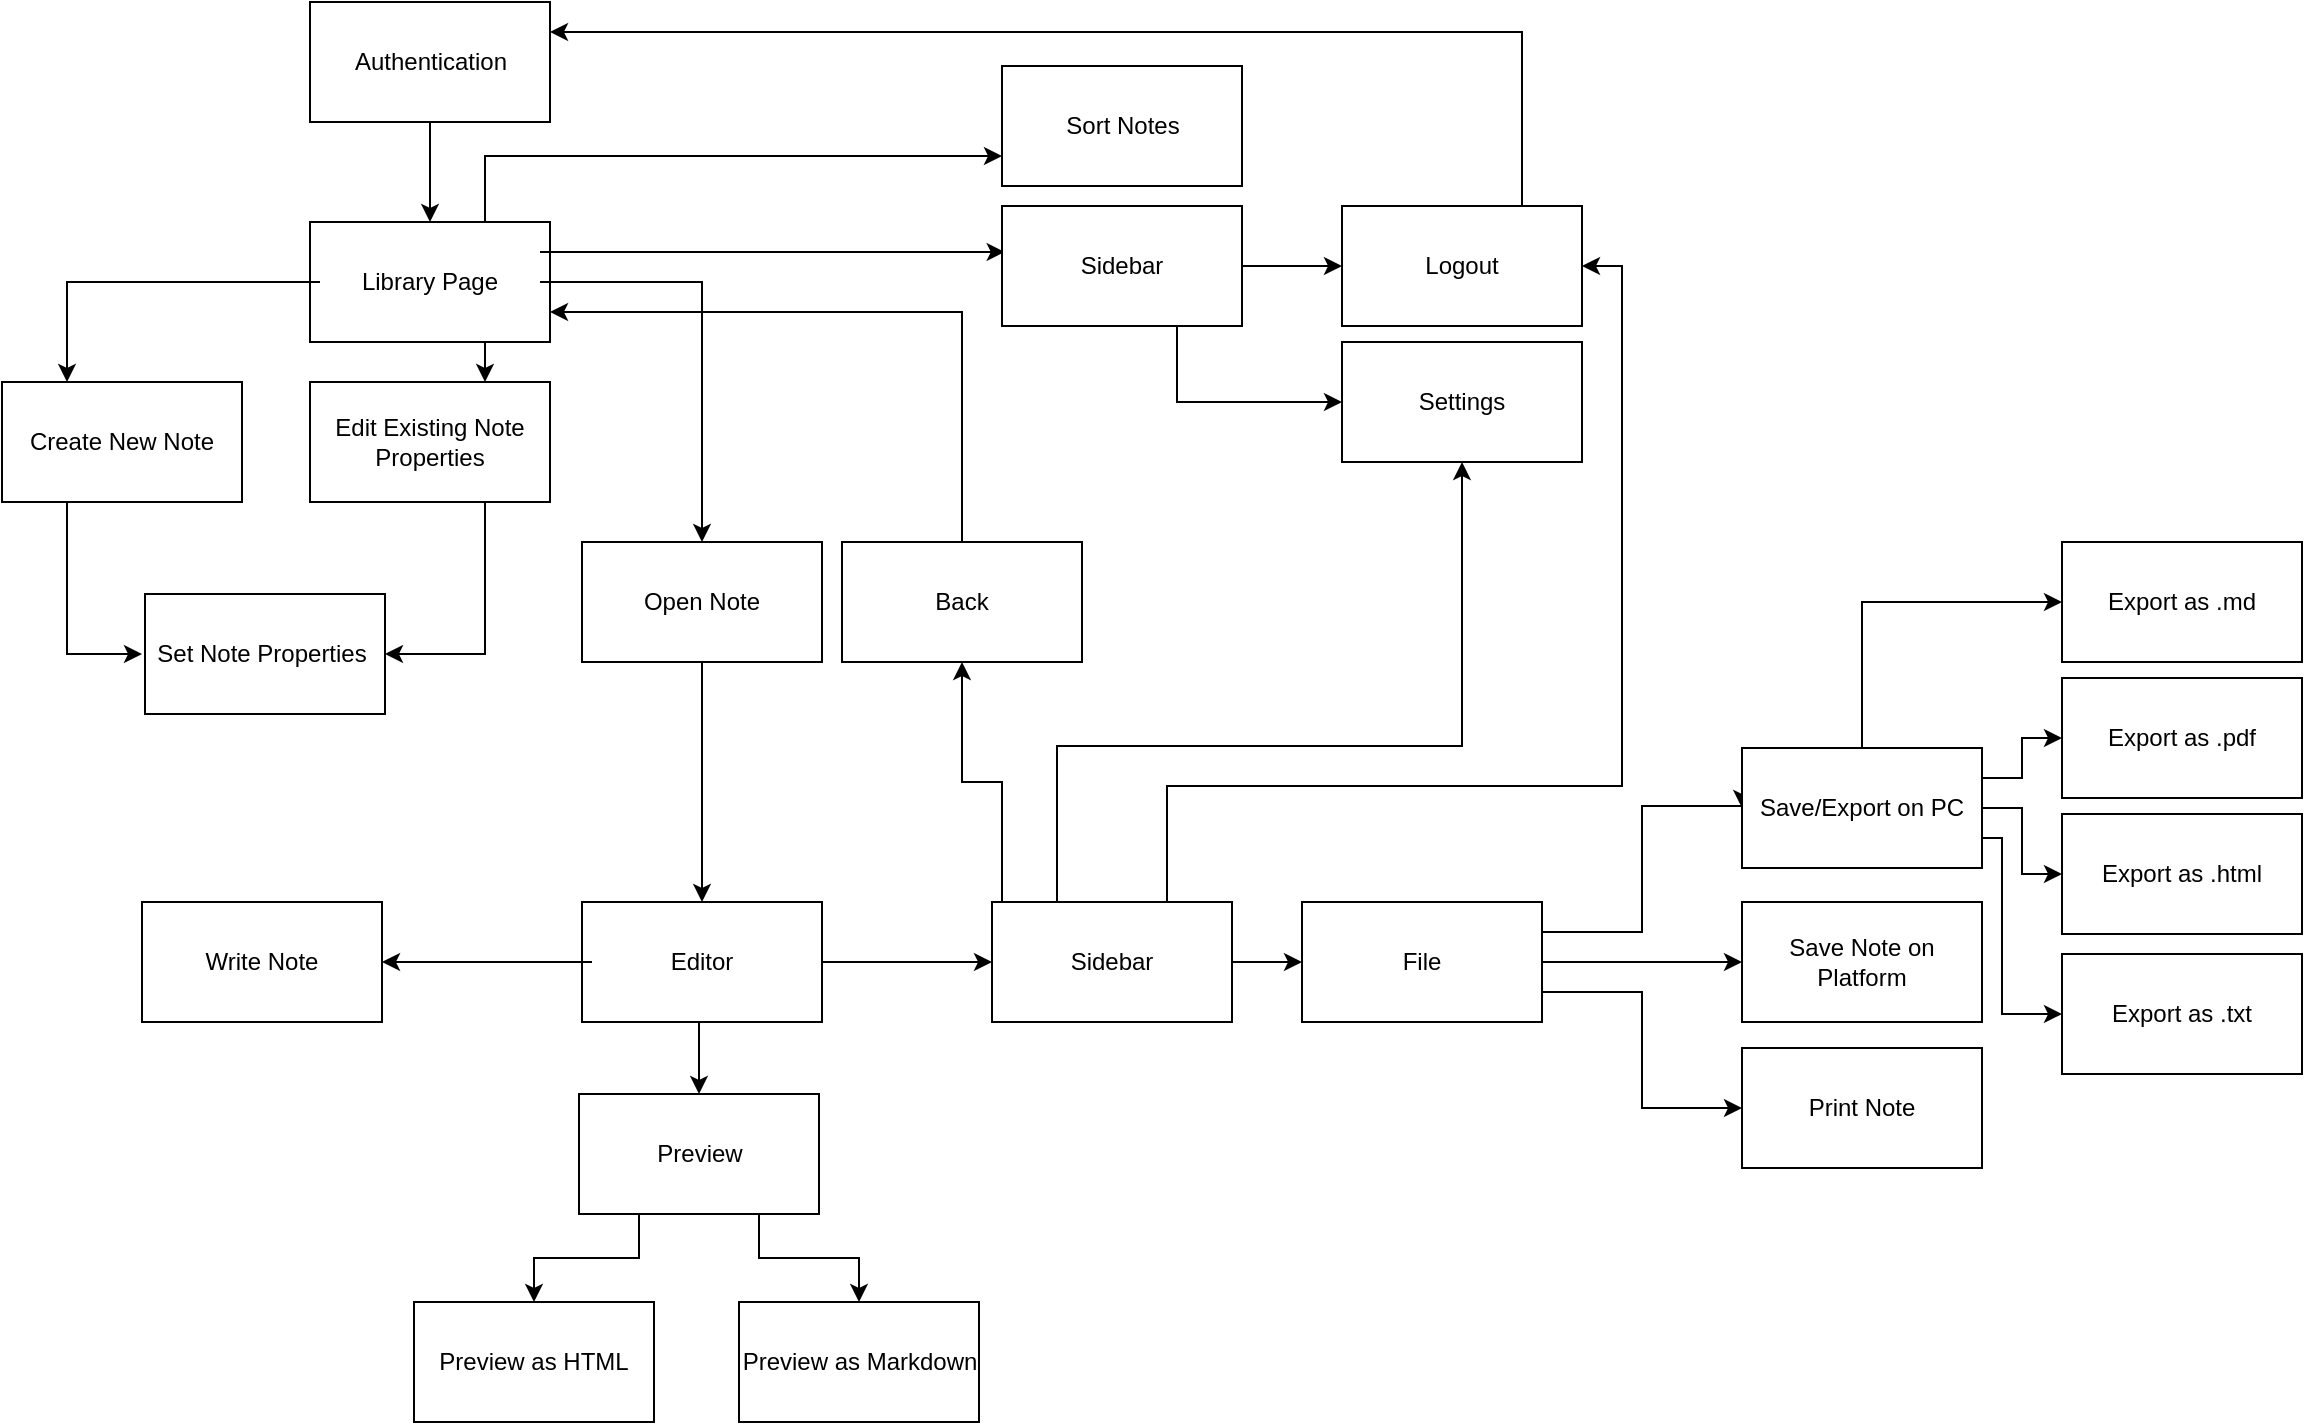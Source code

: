 <mxfile version="21.1.2" type="device">
  <diagram id="TPFanz9O4VvBfnByEk9Z" name="Page-1">
    <mxGraphModel dx="1572" dy="732" grid="1" gridSize="10" guides="1" tooltips="1" connect="1" arrows="1" fold="1" page="1" pageScale="1" pageWidth="1169" pageHeight="827" math="0" shadow="0">
      <root>
        <mxCell id="0" />
        <mxCell id="1" parent="0" />
        <mxCell id="Zn4mkcx78u7aQF6xsu03-25" style="edgeStyle=orthogonalEdgeStyle;rounded=0;orthogonalLoop=1;jettySize=auto;html=1;entryX=0.5;entryY=0;entryDx=0;entryDy=0;" parent="1" source="Zn4mkcx78u7aQF6xsu03-1" target="Zn4mkcx78u7aQF6xsu03-5" edge="1">
          <mxGeometry relative="1" as="geometry" />
        </mxCell>
        <mxCell id="Zn4mkcx78u7aQF6xsu03-1" value="" style="rounded=0;whiteSpace=wrap;html=1;" parent="1" vertex="1">
          <mxGeometry x="164" y="58" width="120" height="60" as="geometry" />
        </mxCell>
        <mxCell id="Zn4mkcx78u7aQF6xsu03-3" value="Authentication" style="text;html=1;strokeColor=none;fillColor=none;align=center;verticalAlign=middle;whiteSpace=wrap;rounded=0;" parent="1" vertex="1">
          <mxGeometry x="181.5" y="73" width="85" height="30" as="geometry" />
        </mxCell>
        <mxCell id="Zn4mkcx78u7aQF6xsu03-4" value="" style="rounded=0;whiteSpace=wrap;html=1;" parent="1" vertex="1">
          <mxGeometry x="164" y="168" width="120" height="60" as="geometry" />
        </mxCell>
        <mxCell id="Zn4mkcx78u7aQF6xsu03-29" style="edgeStyle=orthogonalEdgeStyle;rounded=0;orthogonalLoop=1;jettySize=auto;html=1;entryX=0.5;entryY=0;entryDx=0;entryDy=0;" parent="1" source="Zn4mkcx78u7aQF6xsu03-5" target="Zn4mkcx78u7aQF6xsu03-15" edge="1">
          <mxGeometry relative="1" as="geometry" />
        </mxCell>
        <mxCell id="WnzmLUflBVboJJAvaf-6-31" style="edgeStyle=orthogonalEdgeStyle;rounded=0;orthogonalLoop=1;jettySize=auto;html=1;exitX=0;exitY=0.5;exitDx=0;exitDy=0;entryX=0.25;entryY=0;entryDx=0;entryDy=0;" edge="1" parent="1" source="Zn4mkcx78u7aQF6xsu03-5" target="Zn4mkcx78u7aQF6xsu03-9">
          <mxGeometry relative="1" as="geometry" />
        </mxCell>
        <mxCell id="WnzmLUflBVboJJAvaf-6-32" style="edgeStyle=orthogonalEdgeStyle;rounded=0;orthogonalLoop=1;jettySize=auto;html=1;exitX=0.75;exitY=1;exitDx=0;exitDy=0;entryX=0.75;entryY=0;entryDx=0;entryDy=0;" edge="1" parent="1" source="Zn4mkcx78u7aQF6xsu03-5" target="Zn4mkcx78u7aQF6xsu03-11">
          <mxGeometry relative="1" as="geometry" />
        </mxCell>
        <mxCell id="WnzmLUflBVboJJAvaf-6-35" style="edgeStyle=orthogonalEdgeStyle;rounded=0;orthogonalLoop=1;jettySize=auto;html=1;exitX=1;exitY=0.25;exitDx=0;exitDy=0;entryX=-0.033;entryY=0.383;entryDx=0;entryDy=0;entryPerimeter=0;" edge="1" parent="1" source="Zn4mkcx78u7aQF6xsu03-5" target="Zn4mkcx78u7aQF6xsu03-7">
          <mxGeometry relative="1" as="geometry" />
        </mxCell>
        <mxCell id="WnzmLUflBVboJJAvaf-6-39" style="edgeStyle=orthogonalEdgeStyle;rounded=0;orthogonalLoop=1;jettySize=auto;html=1;exitX=0.75;exitY=0;exitDx=0;exitDy=0;entryX=0;entryY=0.75;entryDx=0;entryDy=0;" edge="1" parent="1" source="Zn4mkcx78u7aQF6xsu03-5" target="WnzmLUflBVboJJAvaf-6-36">
          <mxGeometry relative="1" as="geometry" />
        </mxCell>
        <mxCell id="Zn4mkcx78u7aQF6xsu03-5" value="Library Page" style="text;html=1;strokeColor=none;fillColor=none;align=center;verticalAlign=middle;whiteSpace=wrap;rounded=0;" parent="1" vertex="1">
          <mxGeometry x="169" y="168" width="110" height="60" as="geometry" />
        </mxCell>
        <mxCell id="WnzmLUflBVboJJAvaf-6-33" style="edgeStyle=orthogonalEdgeStyle;rounded=0;orthogonalLoop=1;jettySize=auto;html=1;exitX=1;exitY=0.5;exitDx=0;exitDy=0;entryX=0;entryY=0.5;entryDx=0;entryDy=0;" edge="1" parent="1" source="Zn4mkcx78u7aQF6xsu03-6" target="Zn4mkcx78u7aQF6xsu03-35">
          <mxGeometry relative="1" as="geometry" />
        </mxCell>
        <mxCell id="Zn4mkcx78u7aQF6xsu03-6" value="" style="rounded=0;whiteSpace=wrap;html=1;" parent="1" vertex="1">
          <mxGeometry x="510" y="160" width="120" height="60" as="geometry" />
        </mxCell>
        <mxCell id="Zn4mkcx78u7aQF6xsu03-33" style="edgeStyle=orthogonalEdgeStyle;rounded=0;orthogonalLoop=1;jettySize=auto;html=1;exitX=0.75;exitY=1;exitDx=0;exitDy=0;entryX=0;entryY=0.5;entryDx=0;entryDy=0;" parent="1" source="Zn4mkcx78u7aQF6xsu03-7" target="Zn4mkcx78u7aQF6xsu03-22" edge="1">
          <mxGeometry relative="1" as="geometry" />
        </mxCell>
        <mxCell id="Zn4mkcx78u7aQF6xsu03-7" value="Sidebar" style="text;html=1;strokeColor=none;fillColor=none;align=center;verticalAlign=middle;whiteSpace=wrap;rounded=0;" parent="1" vertex="1">
          <mxGeometry x="515" y="160" width="110" height="60" as="geometry" />
        </mxCell>
        <mxCell id="Zn4mkcx78u7aQF6xsu03-8" value="" style="rounded=0;whiteSpace=wrap;html=1;" parent="1" vertex="1">
          <mxGeometry x="10" y="248" width="120" height="60" as="geometry" />
        </mxCell>
        <mxCell id="WnzmLUflBVboJJAvaf-6-29" style="edgeStyle=orthogonalEdgeStyle;rounded=0;orthogonalLoop=1;jettySize=auto;html=1;exitX=0.25;exitY=1;exitDx=0;exitDy=0;entryX=0;entryY=0.5;entryDx=0;entryDy=0;" edge="1" parent="1" source="Zn4mkcx78u7aQF6xsu03-9" target="Zn4mkcx78u7aQF6xsu03-39">
          <mxGeometry relative="1" as="geometry" />
        </mxCell>
        <mxCell id="Zn4mkcx78u7aQF6xsu03-9" value="Create New Note" style="text;html=1;strokeColor=none;fillColor=none;align=center;verticalAlign=middle;whiteSpace=wrap;rounded=0;" parent="1" vertex="1">
          <mxGeometry x="15" y="248" width="110" height="60" as="geometry" />
        </mxCell>
        <mxCell id="Zn4mkcx78u7aQF6xsu03-10" value="" style="rounded=0;whiteSpace=wrap;html=1;" parent="1" vertex="1">
          <mxGeometry x="164" y="248" width="120" height="60" as="geometry" />
        </mxCell>
        <mxCell id="WnzmLUflBVboJJAvaf-6-30" style="edgeStyle=orthogonalEdgeStyle;rounded=0;orthogonalLoop=1;jettySize=auto;html=1;exitX=0.75;exitY=1;exitDx=0;exitDy=0;entryX=1;entryY=0.5;entryDx=0;entryDy=0;" edge="1" parent="1" source="Zn4mkcx78u7aQF6xsu03-11" target="Zn4mkcx78u7aQF6xsu03-38">
          <mxGeometry relative="1" as="geometry" />
        </mxCell>
        <mxCell id="Zn4mkcx78u7aQF6xsu03-11" value="Edit Existing Note Properties" style="text;html=1;strokeColor=none;fillColor=none;align=center;verticalAlign=middle;whiteSpace=wrap;rounded=0;" parent="1" vertex="1">
          <mxGeometry x="169" y="248" width="110" height="60" as="geometry" />
        </mxCell>
        <mxCell id="Zn4mkcx78u7aQF6xsu03-14" value="" style="rounded=0;whiteSpace=wrap;html=1;" parent="1" vertex="1">
          <mxGeometry x="300" y="328" width="120" height="60" as="geometry" />
        </mxCell>
        <mxCell id="WnzmLUflBVboJJAvaf-6-12" style="edgeStyle=orthogonalEdgeStyle;rounded=0;orthogonalLoop=1;jettySize=auto;html=1;exitX=0.5;exitY=1;exitDx=0;exitDy=0;entryX=0.5;entryY=0;entryDx=0;entryDy=0;" edge="1" parent="1" source="Zn4mkcx78u7aQF6xsu03-15" target="Zn4mkcx78u7aQF6xsu03-17">
          <mxGeometry relative="1" as="geometry" />
        </mxCell>
        <mxCell id="Zn4mkcx78u7aQF6xsu03-15" value="Open Note" style="text;html=1;strokeColor=none;fillColor=none;align=center;verticalAlign=middle;whiteSpace=wrap;rounded=0;" parent="1" vertex="1">
          <mxGeometry x="305" y="328" width="110" height="60" as="geometry" />
        </mxCell>
        <mxCell id="WnzmLUflBVboJJAvaf-6-9" style="edgeStyle=orthogonalEdgeStyle;rounded=0;orthogonalLoop=1;jettySize=auto;html=1;exitX=1;exitY=0.5;exitDx=0;exitDy=0;entryX=0;entryY=0.5;entryDx=0;entryDy=0;" edge="1" parent="1" source="Zn4mkcx78u7aQF6xsu03-16" target="Zn4mkcx78u7aQF6xsu03-23">
          <mxGeometry relative="1" as="geometry" />
        </mxCell>
        <mxCell id="Zn4mkcx78u7aQF6xsu03-16" value="" style="rounded=0;whiteSpace=wrap;html=1;" parent="1" vertex="1">
          <mxGeometry x="300" y="508" width="120" height="60" as="geometry" />
        </mxCell>
        <mxCell id="Zn4mkcx78u7aQF6xsu03-102" style="edgeStyle=orthogonalEdgeStyle;rounded=0;orthogonalLoop=1;jettySize=auto;html=1;exitX=0;exitY=0.5;exitDx=0;exitDy=0;entryX=1;entryY=0.5;entryDx=0;entryDy=0;" parent="1" source="Zn4mkcx78u7aQF6xsu03-17" target="Zn4mkcx78u7aQF6xsu03-96" edge="1">
          <mxGeometry relative="1" as="geometry" />
        </mxCell>
        <mxCell id="WnzmLUflBVboJJAvaf-6-13" style="edgeStyle=orthogonalEdgeStyle;rounded=0;orthogonalLoop=1;jettySize=auto;html=1;exitX=0.5;exitY=1;exitDx=0;exitDy=0;entryX=0.5;entryY=0;entryDx=0;entryDy=0;" edge="1" parent="1" source="Zn4mkcx78u7aQF6xsu03-17" target="Zn4mkcx78u7aQF6xsu03-94">
          <mxGeometry relative="1" as="geometry" />
        </mxCell>
        <mxCell id="Zn4mkcx78u7aQF6xsu03-17" value="Editor" style="text;html=1;strokeColor=none;fillColor=none;align=center;verticalAlign=middle;whiteSpace=wrap;rounded=0;" parent="1" vertex="1">
          <mxGeometry x="305" y="508" width="110" height="60" as="geometry" />
        </mxCell>
        <mxCell id="Zn4mkcx78u7aQF6xsu03-21" value="" style="rounded=0;whiteSpace=wrap;html=1;" parent="1" vertex="1">
          <mxGeometry x="680" y="228" width="120" height="60" as="geometry" />
        </mxCell>
        <mxCell id="Zn4mkcx78u7aQF6xsu03-22" value="Settings" style="text;html=1;strokeColor=none;fillColor=none;align=center;verticalAlign=middle;whiteSpace=wrap;rounded=0;" parent="1" vertex="1">
          <mxGeometry x="680" y="228" width="120" height="60" as="geometry" />
        </mxCell>
        <mxCell id="WnzmLUflBVboJJAvaf-6-14" style="edgeStyle=orthogonalEdgeStyle;rounded=0;orthogonalLoop=1;jettySize=auto;html=1;exitX=1;exitY=0.5;exitDx=0;exitDy=0;entryX=0;entryY=0.5;entryDx=0;entryDy=0;" edge="1" parent="1" source="Zn4mkcx78u7aQF6xsu03-23" target="Zn4mkcx78u7aQF6xsu03-69">
          <mxGeometry relative="1" as="geometry" />
        </mxCell>
        <mxCell id="Zn4mkcx78u7aQF6xsu03-23" value="" style="rounded=0;whiteSpace=wrap;html=1;" parent="1" vertex="1">
          <mxGeometry x="505" y="508" width="120" height="60" as="geometry" />
        </mxCell>
        <mxCell id="WnzmLUflBVboJJAvaf-6-16" style="edgeStyle=orthogonalEdgeStyle;rounded=0;orthogonalLoop=1;jettySize=auto;html=1;exitX=0.25;exitY=0;exitDx=0;exitDy=0;entryX=0.5;entryY=1;entryDx=0;entryDy=0;" edge="1" parent="1" source="Zn4mkcx78u7aQF6xsu03-24" target="Zn4mkcx78u7aQF6xsu03-22">
          <mxGeometry relative="1" as="geometry">
            <Array as="points">
              <mxPoint x="538" y="430" />
              <mxPoint x="740" y="430" />
            </Array>
          </mxGeometry>
        </mxCell>
        <mxCell id="WnzmLUflBVboJJAvaf-6-26" style="edgeStyle=orthogonalEdgeStyle;rounded=0;orthogonalLoop=1;jettySize=auto;html=1;exitX=0;exitY=0;exitDx=0;exitDy=0;entryX=0.5;entryY=1;entryDx=0;entryDy=0;" edge="1" parent="1" source="Zn4mkcx78u7aQF6xsu03-24" target="Zn4mkcx78u7aQF6xsu03-56">
          <mxGeometry relative="1" as="geometry" />
        </mxCell>
        <mxCell id="WnzmLUflBVboJJAvaf-6-34" style="edgeStyle=orthogonalEdgeStyle;rounded=0;orthogonalLoop=1;jettySize=auto;html=1;exitX=0.75;exitY=0;exitDx=0;exitDy=0;entryX=1;entryY=0.5;entryDx=0;entryDy=0;" edge="1" parent="1" source="Zn4mkcx78u7aQF6xsu03-24" target="Zn4mkcx78u7aQF6xsu03-35">
          <mxGeometry relative="1" as="geometry">
            <Array as="points">
              <mxPoint x="593" y="450" />
              <mxPoint x="820" y="450" />
              <mxPoint x="820" y="190" />
            </Array>
          </mxGeometry>
        </mxCell>
        <mxCell id="Zn4mkcx78u7aQF6xsu03-24" value="Sidebar" style="text;html=1;strokeColor=none;fillColor=none;align=center;verticalAlign=middle;whiteSpace=wrap;rounded=0;" parent="1" vertex="1">
          <mxGeometry x="510" y="508" width="110" height="60" as="geometry" />
        </mxCell>
        <mxCell id="Zn4mkcx78u7aQF6xsu03-34" value="" style="rounded=0;whiteSpace=wrap;html=1;" parent="1" vertex="1">
          <mxGeometry x="680" y="160" width="120" height="60" as="geometry" />
        </mxCell>
        <mxCell id="Zn4mkcx78u7aQF6xsu03-37" style="edgeStyle=orthogonalEdgeStyle;rounded=0;orthogonalLoop=1;jettySize=auto;html=1;exitX=0.75;exitY=0;exitDx=0;exitDy=0;entryX=1;entryY=0.25;entryDx=0;entryDy=0;" parent="1" source="Zn4mkcx78u7aQF6xsu03-35" target="Zn4mkcx78u7aQF6xsu03-1" edge="1">
          <mxGeometry relative="1" as="geometry" />
        </mxCell>
        <mxCell id="Zn4mkcx78u7aQF6xsu03-35" value="Logout" style="text;html=1;strokeColor=none;fillColor=none;align=center;verticalAlign=middle;whiteSpace=wrap;rounded=0;" parent="1" vertex="1">
          <mxGeometry x="680" y="160" width="120" height="60" as="geometry" />
        </mxCell>
        <mxCell id="Zn4mkcx78u7aQF6xsu03-38" value="" style="rounded=0;whiteSpace=wrap;html=1;" parent="1" vertex="1">
          <mxGeometry x="81.5" y="354" width="120" height="60" as="geometry" />
        </mxCell>
        <mxCell id="Zn4mkcx78u7aQF6xsu03-39" value="Set Note Properties" style="text;html=1;strokeColor=none;fillColor=none;align=center;verticalAlign=middle;whiteSpace=wrap;rounded=0;" parent="1" vertex="1">
          <mxGeometry x="80" y="354" width="120" height="60" as="geometry" />
        </mxCell>
        <mxCell id="Zn4mkcx78u7aQF6xsu03-55" value="" style="rounded=0;whiteSpace=wrap;html=1;" parent="1" vertex="1">
          <mxGeometry x="430" y="328" width="120" height="60" as="geometry" />
        </mxCell>
        <mxCell id="WnzmLUflBVboJJAvaf-6-25" style="edgeStyle=orthogonalEdgeStyle;rounded=0;orthogonalLoop=1;jettySize=auto;html=1;exitX=0.5;exitY=0;exitDx=0;exitDy=0;entryX=1;entryY=0.75;entryDx=0;entryDy=0;" edge="1" parent="1" source="Zn4mkcx78u7aQF6xsu03-56" target="Zn4mkcx78u7aQF6xsu03-4">
          <mxGeometry relative="1" as="geometry">
            <Array as="points">
              <mxPoint x="490" y="213" />
            </Array>
          </mxGeometry>
        </mxCell>
        <mxCell id="Zn4mkcx78u7aQF6xsu03-56" value="Back" style="text;html=1;strokeColor=none;fillColor=none;align=center;verticalAlign=middle;whiteSpace=wrap;rounded=0;" parent="1" vertex="1">
          <mxGeometry x="430" y="328" width="120" height="60" as="geometry" />
        </mxCell>
        <mxCell id="Zn4mkcx78u7aQF6xsu03-68" value="" style="rounded=0;whiteSpace=wrap;html=1;" parent="1" vertex="1">
          <mxGeometry x="660" y="508" width="120" height="60" as="geometry" />
        </mxCell>
        <mxCell id="Zn4mkcx78u7aQF6xsu03-79" style="edgeStyle=orthogonalEdgeStyle;rounded=0;orthogonalLoop=1;jettySize=auto;html=1;exitX=1;exitY=0.75;exitDx=0;exitDy=0;entryX=0;entryY=0.5;entryDx=0;entryDy=0;" parent="1" source="Zn4mkcx78u7aQF6xsu03-69" target="Zn4mkcx78u7aQF6xsu03-78" edge="1">
          <mxGeometry relative="1" as="geometry" />
        </mxCell>
        <mxCell id="WnzmLUflBVboJJAvaf-6-4" style="edgeStyle=orthogonalEdgeStyle;rounded=0;orthogonalLoop=1;jettySize=auto;html=1;exitX=1;exitY=0.25;exitDx=0;exitDy=0;entryX=0;entryY=0.5;entryDx=0;entryDy=0;" edge="1" parent="1" source="Zn4mkcx78u7aQF6xsu03-69" target="Zn4mkcx78u7aQF6xsu03-76">
          <mxGeometry relative="1" as="geometry">
            <mxPoint x="800" y="464" as="targetPoint" />
            <Array as="points">
              <mxPoint x="830" y="523" />
              <mxPoint x="830" y="460" />
              <mxPoint x="880" y="460" />
            </Array>
          </mxGeometry>
        </mxCell>
        <mxCell id="WnzmLUflBVboJJAvaf-6-19" style="edgeStyle=orthogonalEdgeStyle;rounded=0;orthogonalLoop=1;jettySize=auto;html=1;exitX=1;exitY=0.5;exitDx=0;exitDy=0;entryX=0;entryY=0.5;entryDx=0;entryDy=0;" edge="1" parent="1" source="Zn4mkcx78u7aQF6xsu03-69" target="Zn4mkcx78u7aQF6xsu03-72">
          <mxGeometry relative="1" as="geometry" />
        </mxCell>
        <mxCell id="Zn4mkcx78u7aQF6xsu03-69" value="File" style="text;html=1;strokeColor=none;fillColor=none;align=center;verticalAlign=middle;whiteSpace=wrap;rounded=0;" parent="1" vertex="1">
          <mxGeometry x="660" y="508" width="120" height="60" as="geometry" />
        </mxCell>
        <mxCell id="Zn4mkcx78u7aQF6xsu03-71" value="" style="rounded=0;whiteSpace=wrap;html=1;" parent="1" vertex="1">
          <mxGeometry x="880" y="508" width="120" height="60" as="geometry" />
        </mxCell>
        <mxCell id="Zn4mkcx78u7aQF6xsu03-72" value="Save Note on Platform" style="text;html=1;strokeColor=none;fillColor=none;align=center;verticalAlign=middle;whiteSpace=wrap;rounded=0;" parent="1" vertex="1">
          <mxGeometry x="880" y="508" width="120" height="60" as="geometry" />
        </mxCell>
        <mxCell id="Zn4mkcx78u7aQF6xsu03-75" value="" style="rounded=0;whiteSpace=wrap;html=1;" parent="1" vertex="1">
          <mxGeometry x="880" y="431" width="120" height="60" as="geometry" />
        </mxCell>
        <mxCell id="WnzmLUflBVboJJAvaf-6-20" style="edgeStyle=orthogonalEdgeStyle;rounded=0;orthogonalLoop=1;jettySize=auto;html=1;exitX=0.5;exitY=0;exitDx=0;exitDy=0;entryX=0;entryY=0.5;entryDx=0;entryDy=0;" edge="1" parent="1" source="Zn4mkcx78u7aQF6xsu03-76" target="Zn4mkcx78u7aQF6xsu03-85">
          <mxGeometry relative="1" as="geometry" />
        </mxCell>
        <mxCell id="WnzmLUflBVboJJAvaf-6-22" style="edgeStyle=orthogonalEdgeStyle;rounded=0;orthogonalLoop=1;jettySize=auto;html=1;exitX=1;exitY=0.25;exitDx=0;exitDy=0;entryX=0;entryY=0.5;entryDx=0;entryDy=0;" edge="1" parent="1" source="Zn4mkcx78u7aQF6xsu03-76" target="Zn4mkcx78u7aQF6xsu03-87">
          <mxGeometry relative="1" as="geometry" />
        </mxCell>
        <mxCell id="WnzmLUflBVboJJAvaf-6-23" style="edgeStyle=orthogonalEdgeStyle;rounded=0;orthogonalLoop=1;jettySize=auto;html=1;exitX=1;exitY=0.5;exitDx=0;exitDy=0;entryX=0;entryY=0.5;entryDx=0;entryDy=0;" edge="1" parent="1" source="Zn4mkcx78u7aQF6xsu03-76" target="Zn4mkcx78u7aQF6xsu03-83">
          <mxGeometry relative="1" as="geometry" />
        </mxCell>
        <mxCell id="WnzmLUflBVboJJAvaf-6-24" style="edgeStyle=orthogonalEdgeStyle;rounded=0;orthogonalLoop=1;jettySize=auto;html=1;exitX=1;exitY=0.75;exitDx=0;exitDy=0;entryX=0;entryY=0.5;entryDx=0;entryDy=0;" edge="1" parent="1" source="Zn4mkcx78u7aQF6xsu03-76" target="WnzmLUflBVboJJAvaf-6-6">
          <mxGeometry relative="1" as="geometry">
            <Array as="points">
              <mxPoint x="1010" y="476" />
              <mxPoint x="1010" y="564" />
            </Array>
          </mxGeometry>
        </mxCell>
        <mxCell id="Zn4mkcx78u7aQF6xsu03-76" value="Save/Export on PC" style="text;html=1;strokeColor=none;fillColor=none;align=center;verticalAlign=middle;whiteSpace=wrap;rounded=0;" parent="1" vertex="1">
          <mxGeometry x="880" y="431" width="120" height="60" as="geometry" />
        </mxCell>
        <mxCell id="Zn4mkcx78u7aQF6xsu03-77" value="" style="rounded=0;whiteSpace=wrap;html=1;" parent="1" vertex="1">
          <mxGeometry x="880" y="581" width="120" height="60" as="geometry" />
        </mxCell>
        <mxCell id="Zn4mkcx78u7aQF6xsu03-78" value="Print Note" style="text;html=1;strokeColor=none;fillColor=none;align=center;verticalAlign=middle;whiteSpace=wrap;rounded=0;" parent="1" vertex="1">
          <mxGeometry x="880" y="581" width="120" height="60" as="geometry" />
        </mxCell>
        <mxCell id="Zn4mkcx78u7aQF6xsu03-82" value="" style="rounded=0;whiteSpace=wrap;html=1;" parent="1" vertex="1">
          <mxGeometry x="1040" y="464" width="120" height="60" as="geometry" />
        </mxCell>
        <mxCell id="Zn4mkcx78u7aQF6xsu03-83" value="Export as .html" style="text;html=1;strokeColor=none;fillColor=none;align=center;verticalAlign=middle;whiteSpace=wrap;rounded=0;" parent="1" vertex="1">
          <mxGeometry x="1040" y="464" width="120" height="60" as="geometry" />
        </mxCell>
        <mxCell id="Zn4mkcx78u7aQF6xsu03-84" value="" style="rounded=0;whiteSpace=wrap;html=1;" parent="1" vertex="1">
          <mxGeometry x="1040" y="328" width="120" height="60" as="geometry" />
        </mxCell>
        <mxCell id="Zn4mkcx78u7aQF6xsu03-85" value="Export as .md" style="text;html=1;strokeColor=none;fillColor=none;align=center;verticalAlign=middle;whiteSpace=wrap;rounded=0;" parent="1" vertex="1">
          <mxGeometry x="1040" y="328" width="120" height="60" as="geometry" />
        </mxCell>
        <mxCell id="Zn4mkcx78u7aQF6xsu03-86" value="" style="rounded=0;whiteSpace=wrap;html=1;" parent="1" vertex="1">
          <mxGeometry x="1040" y="396" width="120" height="60" as="geometry" />
        </mxCell>
        <mxCell id="Zn4mkcx78u7aQF6xsu03-87" value="Export as .pdf" style="text;html=1;strokeColor=none;fillColor=none;align=center;verticalAlign=middle;whiteSpace=wrap;rounded=0;" parent="1" vertex="1">
          <mxGeometry x="1040" y="396" width="120" height="60" as="geometry" />
        </mxCell>
        <mxCell id="Zn4mkcx78u7aQF6xsu03-93" value="" style="rounded=0;whiteSpace=wrap;html=1;" parent="1" vertex="1">
          <mxGeometry x="298.5" y="604" width="120" height="60" as="geometry" />
        </mxCell>
        <mxCell id="Zn4mkcx78u7aQF6xsu03-103" style="edgeStyle=orthogonalEdgeStyle;rounded=0;orthogonalLoop=1;jettySize=auto;html=1;exitX=0.25;exitY=1;exitDx=0;exitDy=0;entryX=0.5;entryY=0;entryDx=0;entryDy=0;" parent="1" source="Zn4mkcx78u7aQF6xsu03-94" target="Zn4mkcx78u7aQF6xsu03-98" edge="1">
          <mxGeometry relative="1" as="geometry" />
        </mxCell>
        <mxCell id="WnzmLUflBVboJJAvaf-6-10" style="edgeStyle=orthogonalEdgeStyle;rounded=0;orthogonalLoop=1;jettySize=auto;html=1;exitX=0.75;exitY=1;exitDx=0;exitDy=0;entryX=0.5;entryY=0;entryDx=0;entryDy=0;" edge="1" parent="1" source="Zn4mkcx78u7aQF6xsu03-94" target="Zn4mkcx78u7aQF6xsu03-100">
          <mxGeometry relative="1" as="geometry">
            <mxPoint x="388.5" y="690" as="targetPoint" />
          </mxGeometry>
        </mxCell>
        <mxCell id="Zn4mkcx78u7aQF6xsu03-94" value="Preview" style="text;html=1;strokeColor=none;fillColor=none;align=center;verticalAlign=middle;whiteSpace=wrap;rounded=0;" parent="1" vertex="1">
          <mxGeometry x="298.5" y="604" width="120" height="60" as="geometry" />
        </mxCell>
        <mxCell id="Zn4mkcx78u7aQF6xsu03-95" value="" style="rounded=0;whiteSpace=wrap;html=1;" parent="1" vertex="1">
          <mxGeometry x="80" y="508" width="120" height="60" as="geometry" />
        </mxCell>
        <mxCell id="Zn4mkcx78u7aQF6xsu03-96" value="Write Note" style="text;html=1;strokeColor=none;fillColor=none;align=center;verticalAlign=middle;whiteSpace=wrap;rounded=0;" parent="1" vertex="1">
          <mxGeometry x="80" y="508" width="120" height="60" as="geometry" />
        </mxCell>
        <mxCell id="Zn4mkcx78u7aQF6xsu03-97" value="" style="rounded=0;whiteSpace=wrap;html=1;" parent="1" vertex="1">
          <mxGeometry x="216" y="708" width="120" height="60" as="geometry" />
        </mxCell>
        <mxCell id="Zn4mkcx78u7aQF6xsu03-98" value="Preview as HTML" style="text;html=1;strokeColor=none;fillColor=none;align=center;verticalAlign=middle;whiteSpace=wrap;rounded=0;" parent="1" vertex="1">
          <mxGeometry x="216" y="708" width="120" height="60" as="geometry" />
        </mxCell>
        <mxCell id="Zn4mkcx78u7aQF6xsu03-99" value="" style="rounded=0;whiteSpace=wrap;html=1;" parent="1" vertex="1">
          <mxGeometry x="378.5" y="708" width="120" height="60" as="geometry" />
        </mxCell>
        <mxCell id="Zn4mkcx78u7aQF6xsu03-100" value="Preview as Markdown" style="text;html=1;strokeColor=none;fillColor=none;align=center;verticalAlign=middle;whiteSpace=wrap;rounded=0;" parent="1" vertex="1">
          <mxGeometry x="378.5" y="708" width="120" height="60" as="geometry" />
        </mxCell>
        <mxCell id="WnzmLUflBVboJJAvaf-6-5" value="" style="rounded=0;whiteSpace=wrap;html=1;" vertex="1" parent="1">
          <mxGeometry x="1040" y="534" width="120" height="60" as="geometry" />
        </mxCell>
        <mxCell id="WnzmLUflBVboJJAvaf-6-6" value="Export as .txt" style="text;html=1;strokeColor=none;fillColor=none;align=center;verticalAlign=middle;whiteSpace=wrap;rounded=0;" vertex="1" parent="1">
          <mxGeometry x="1040" y="534" width="120" height="60" as="geometry" />
        </mxCell>
        <mxCell id="WnzmLUflBVboJJAvaf-6-36" value="" style="rounded=0;whiteSpace=wrap;html=1;" vertex="1" parent="1">
          <mxGeometry x="510" y="90" width="120" height="60" as="geometry" />
        </mxCell>
        <mxCell id="WnzmLUflBVboJJAvaf-6-37" value="Sort Notes" style="text;html=1;strokeColor=none;fillColor=none;align=center;verticalAlign=middle;whiteSpace=wrap;rounded=0;" vertex="1" parent="1">
          <mxGeometry x="527.5" y="105" width="85" height="30" as="geometry" />
        </mxCell>
      </root>
    </mxGraphModel>
  </diagram>
</mxfile>
